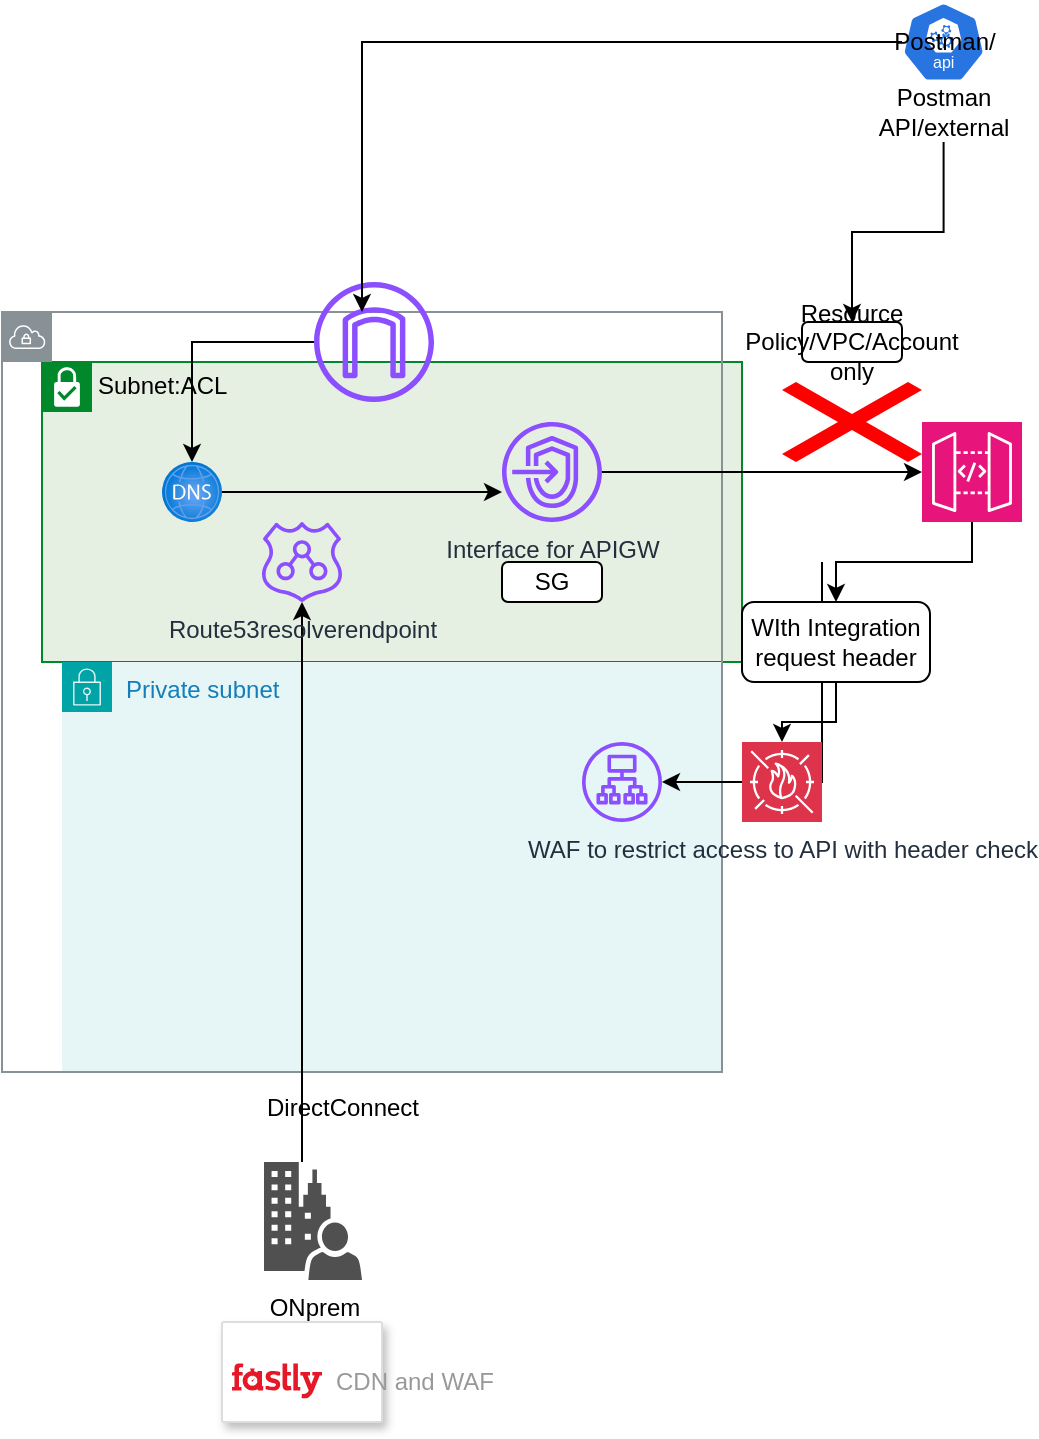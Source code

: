 <mxfile version="24.0.0" type="github">
  <diagram name="Page-1" id="oiOR5DFxFL_I0Y_yu_aG">
    <mxGraphModel dx="1434" dy="822" grid="1" gridSize="10" guides="1" tooltips="1" connect="1" arrows="1" fold="1" page="1" pageScale="1" pageWidth="850" pageHeight="1100" math="0" shadow="0">
      <root>
        <mxCell id="0" />
        <mxCell id="1" parent="0" />
        <mxCell id="j7-mjfQlk6cvLGT77Xdr-10" value="Subnet:ACL" style="shape=mxgraph.ibm.box;prType=subnet;fontStyle=0;verticalAlign=top;align=left;spacingLeft=32;spacingTop=4;fillColor=#E6F0E2;rounded=0;whiteSpace=wrap;html=1;strokeColor=#00882B;strokeWidth=1;dashed=0;container=1;spacing=-4;collapsible=0;expand=0;recursiveResize=0;" parent="1" vertex="1">
          <mxGeometry x="290" y="320" width="350" height="150" as="geometry" />
        </mxCell>
        <mxCell id="j7-mjfQlk6cvLGT77Xdr-1" value="" style="strokeColor=#dddddd;shadow=1;strokeWidth=1;rounded=1;absoluteArcSize=1;arcSize=2;" parent="1" vertex="1">
          <mxGeometry x="380" y="800" width="80" height="50" as="geometry" />
        </mxCell>
        <mxCell id="j7-mjfQlk6cvLGT77Xdr-2" value="CDN and WAF" style="sketch=0;dashed=0;connectable=0;html=1;fillColor=#5184F3;strokeColor=none;shape=mxgraph.gcp2.fastly;part=1;labelPosition=right;verticalLabelPosition=middle;align=left;verticalAlign=middle;spacingLeft=5;fontColor=#999999;fontSize=12;" parent="j7-mjfQlk6cvLGT77Xdr-1" vertex="1">
          <mxGeometry width="45" height="17.55" relative="1" as="geometry">
            <mxPoint x="5" y="20.725" as="offset" />
          </mxGeometry>
        </mxCell>
        <mxCell id="k5Yn_Lyv47xPK6Ujf8SP-10" style="edgeStyle=orthogonalEdgeStyle;rounded=0;orthogonalLoop=1;jettySize=auto;html=1;entryX=0.5;entryY=0;entryDx=0;entryDy=0;" edge="1" parent="1" source="j7-mjfQlk6cvLGT77Xdr-3" target="k5Yn_Lyv47xPK6Ujf8SP-8">
          <mxGeometry relative="1" as="geometry" />
        </mxCell>
        <mxCell id="j7-mjfQlk6cvLGT77Xdr-3" value="" style="sketch=0;points=[[0,0,0],[0.25,0,0],[0.5,0,0],[0.75,0,0],[1,0,0],[0,1,0],[0.25,1,0],[0.5,1,0],[0.75,1,0],[1,1,0],[0,0.25,0],[0,0.5,0],[0,0.75,0],[1,0.25,0],[1,0.5,0],[1,0.75,0]];outlineConnect=0;fontColor=#232F3E;fillColor=#E7157B;strokeColor=#ffffff;dashed=0;verticalLabelPosition=bottom;verticalAlign=top;align=center;html=1;fontSize=12;fontStyle=0;aspect=fixed;shape=mxgraph.aws4.resourceIcon;resIcon=mxgraph.aws4.api_gateway;" parent="1" vertex="1">
          <mxGeometry x="730" y="350" width="50" height="50" as="geometry" />
        </mxCell>
        <mxCell id="j7-mjfQlk6cvLGT77Xdr-9" value="Private subnet" style="points=[[0,0],[0.25,0],[0.5,0],[0.75,0],[1,0],[1,0.25],[1,0.5],[1,0.75],[1,1],[0.75,1],[0.5,1],[0.25,1],[0,1],[0,0.75],[0,0.5],[0,0.25]];outlineConnect=0;gradientColor=none;html=1;whiteSpace=wrap;fontSize=12;fontStyle=0;container=1;pointerEvents=0;collapsible=0;recursiveResize=0;shape=mxgraph.aws4.group;grIcon=mxgraph.aws4.group_security_group;grStroke=0;strokeColor=#00A4A6;fillColor=#E6F6F7;verticalAlign=top;align=left;spacingLeft=30;fontColor=#147EBA;dashed=0;" parent="1" vertex="1">
          <mxGeometry x="300" y="470" width="330" height="205" as="geometry" />
        </mxCell>
        <mxCell id="j7-mjfQlk6cvLGT77Xdr-8" value="" style="sketch=0;outlineConnect=0;gradientColor=none;html=1;whiteSpace=wrap;fontSize=12;fontStyle=0;shape=mxgraph.aws4.group;grIcon=mxgraph.aws4.group_vpc;strokeColor=#879196;fillColor=none;verticalAlign=top;align=left;spacingLeft=30;fontColor=#879196;dashed=0;" parent="j7-mjfQlk6cvLGT77Xdr-9" vertex="1">
          <mxGeometry x="-30" y="-175" width="360" height="380" as="geometry" />
        </mxCell>
        <mxCell id="j7-mjfQlk6cvLGT77Xdr-12" style="edgeStyle=orthogonalEdgeStyle;rounded=0;orthogonalLoop=1;jettySize=auto;html=1;" parent="j7-mjfQlk6cvLGT77Xdr-9" source="j7-mjfQlk6cvLGT77Xdr-11" edge="1">
          <mxGeometry relative="1" as="geometry">
            <mxPoint x="430" y="-95" as="targetPoint" />
          </mxGeometry>
        </mxCell>
        <mxCell id="j7-mjfQlk6cvLGT77Xdr-11" value="Interface for APIGW" style="sketch=0;outlineConnect=0;fontColor=#232F3E;gradientColor=none;fillColor=#8C4FFF;strokeColor=none;dashed=0;verticalLabelPosition=bottom;verticalAlign=top;align=center;html=1;fontSize=12;fontStyle=0;aspect=fixed;pointerEvents=1;shape=mxgraph.aws4.endpoints;" parent="j7-mjfQlk6cvLGT77Xdr-9" vertex="1">
          <mxGeometry x="220" y="-120" width="50" height="50" as="geometry" />
        </mxCell>
        <mxCell id="j7-mjfQlk6cvLGT77Xdr-14" value="" style="sketch=0;outlineConnect=0;fontColor=#232F3E;gradientColor=none;fillColor=#8C4FFF;strokeColor=none;dashed=0;verticalLabelPosition=bottom;verticalAlign=top;align=center;html=1;fontSize=12;fontStyle=0;aspect=fixed;pointerEvents=1;shape=mxgraph.aws4.internet_gateway;" parent="j7-mjfQlk6cvLGT77Xdr-9" vertex="1">
          <mxGeometry x="126" y="-190" width="60" height="60" as="geometry" />
        </mxCell>
        <mxCell id="j7-mjfQlk6cvLGT77Xdr-21" value="SG" style="rounded=1;whiteSpace=wrap;html=1;" parent="j7-mjfQlk6cvLGT77Xdr-9" vertex="1">
          <mxGeometry x="220" y="-50" width="50" height="20" as="geometry" />
        </mxCell>
        <mxCell id="k5Yn_Lyv47xPK6Ujf8SP-1" value="" style="sketch=0;outlineConnect=0;fontColor=#232F3E;gradientColor=none;fillColor=#8C4FFF;strokeColor=none;dashed=0;verticalLabelPosition=bottom;verticalAlign=top;align=center;html=1;fontSize=12;fontStyle=0;aspect=fixed;pointerEvents=1;shape=mxgraph.aws4.application_load_balancer;" vertex="1" parent="j7-mjfQlk6cvLGT77Xdr-9">
          <mxGeometry x="260" y="40" width="40" height="40" as="geometry" />
        </mxCell>
        <mxCell id="j7-mjfQlk6cvLGT77Xdr-18" style="edgeStyle=orthogonalEdgeStyle;rounded=0;orthogonalLoop=1;jettySize=auto;html=1;" parent="1" source="j7-mjfQlk6cvLGT77Xdr-15" target="j7-mjfQlk6cvLGT77Xdr-8" edge="1">
          <mxGeometry relative="1" as="geometry" />
        </mxCell>
        <mxCell id="j7-mjfQlk6cvLGT77Xdr-15" value="Postman/" style="aspect=fixed;sketch=0;html=1;dashed=0;whitespace=wrap;fillColor=#2875E2;strokeColor=#ffffff;points=[[0.005,0.63,0],[0.1,0.2,0],[0.9,0.2,0],[0.5,0,0],[0.995,0.63,0],[0.72,0.99,0],[0.5,1,0],[0.28,0.99,0]];shape=mxgraph.kubernetes.icon2;kubernetesLabel=1;prIcon=api" parent="1" vertex="1">
          <mxGeometry x="720" y="140" width="41.67" height="40" as="geometry" />
        </mxCell>
        <mxCell id="k5Yn_Lyv47xPK6Ujf8SP-12" style="edgeStyle=orthogonalEdgeStyle;rounded=0;orthogonalLoop=1;jettySize=auto;html=1;" edge="1" parent="1" source="j7-mjfQlk6cvLGT77Xdr-16" target="j7-mjfQlk6cvLGT77Xdr-22">
          <mxGeometry relative="1" as="geometry" />
        </mxCell>
        <mxCell id="j7-mjfQlk6cvLGT77Xdr-16" value="Postman API/external" style="text;html=1;align=center;verticalAlign=middle;whiteSpace=wrap;rounded=0;" parent="1" vertex="1">
          <mxGeometry x="710.84" y="180" width="60" height="30" as="geometry" />
        </mxCell>
        <mxCell id="j7-mjfQlk6cvLGT77Xdr-20" style="edgeStyle=orthogonalEdgeStyle;rounded=0;orthogonalLoop=1;jettySize=auto;html=1;" parent="1" source="j7-mjfQlk6cvLGT77Xdr-17" target="j7-mjfQlk6cvLGT77Xdr-11" edge="1">
          <mxGeometry relative="1" as="geometry">
            <Array as="points">
              <mxPoint x="490" y="385" />
              <mxPoint x="490" y="385" />
            </Array>
          </mxGeometry>
        </mxCell>
        <mxCell id="j7-mjfQlk6cvLGT77Xdr-17" value="" style="image;aspect=fixed;html=1;points=[];align=center;fontSize=12;image=img/lib/azure2/networking/DNS_Zones.svg;" parent="1" vertex="1">
          <mxGeometry x="350" y="370" width="30" height="30" as="geometry" />
        </mxCell>
        <mxCell id="j7-mjfQlk6cvLGT77Xdr-19" style="edgeStyle=orthogonalEdgeStyle;rounded=0;orthogonalLoop=1;jettySize=auto;html=1;" parent="1" source="j7-mjfQlk6cvLGT77Xdr-14" target="j7-mjfQlk6cvLGT77Xdr-17" edge="1">
          <mxGeometry relative="1" as="geometry" />
        </mxCell>
        <mxCell id="k5Yn_Lyv47xPK6Ujf8SP-2" style="edgeStyle=orthogonalEdgeStyle;rounded=0;orthogonalLoop=1;jettySize=auto;html=1;" edge="1" parent="1" source="k5Yn_Lyv47xPK6Ujf8SP-3" target="k5Yn_Lyv47xPK6Ujf8SP-1">
          <mxGeometry relative="1" as="geometry">
            <Array as="points">
              <mxPoint x="680" y="420" />
              <mxPoint x="680" y="530" />
            </Array>
          </mxGeometry>
        </mxCell>
        <mxCell id="j7-mjfQlk6cvLGT77Xdr-22" value="Resource Policy/VPC/Account only" style="rounded=1;whiteSpace=wrap;html=1;" parent="1" vertex="1">
          <mxGeometry x="670" y="300" width="50" height="20" as="geometry" />
        </mxCell>
        <mxCell id="j7-mjfQlk6cvLGT77Xdr-25" style="edgeStyle=orthogonalEdgeStyle;rounded=0;orthogonalLoop=1;jettySize=auto;html=1;" parent="1" source="j7-mjfQlk6cvLGT77Xdr-23" target="j7-mjfQlk6cvLGT77Xdr-24" edge="1">
          <mxGeometry relative="1" as="geometry">
            <Array as="points">
              <mxPoint x="420" y="660" />
              <mxPoint x="420" y="660" />
            </Array>
          </mxGeometry>
        </mxCell>
        <mxCell id="j7-mjfQlk6cvLGT77Xdr-23" value="ONprem" style="sketch=0;pointerEvents=1;shadow=0;dashed=0;html=1;strokeColor=none;fillColor=#505050;labelPosition=center;verticalLabelPosition=bottom;verticalAlign=top;outlineConnect=0;align=center;shape=mxgraph.office.users.on_premises_user;" parent="1" vertex="1">
          <mxGeometry x="401" y="720" width="49" height="59" as="geometry" />
        </mxCell>
        <mxCell id="j7-mjfQlk6cvLGT77Xdr-24" value="Route53resolverendpoint" style="sketch=0;outlineConnect=0;fontColor=#232F3E;gradientColor=none;fillColor=#8C4FFF;strokeColor=none;dashed=0;verticalLabelPosition=bottom;verticalAlign=top;align=center;html=1;fontSize=12;fontStyle=0;aspect=fixed;pointerEvents=1;shape=mxgraph.aws4.route_53_resolver;" parent="1" vertex="1">
          <mxGeometry x="400" y="400" width="40" height="40" as="geometry" />
        </mxCell>
        <mxCell id="j7-mjfQlk6cvLGT77Xdr-26" value="DirectConnect" style="text;html=1;align=center;verticalAlign=middle;resizable=0;points=[];autosize=1;strokeColor=none;fillColor=none;" parent="1" vertex="1">
          <mxGeometry x="390" y="678" width="100" height="30" as="geometry" />
        </mxCell>
        <mxCell id="k5Yn_Lyv47xPK6Ujf8SP-3" value="WAF to restrict access to API with header check" style="sketch=0;points=[[0,0,0],[0.25,0,0],[0.5,0,0],[0.75,0,0],[1,0,0],[0,1,0],[0.25,1,0],[0.5,1,0],[0.75,1,0],[1,1,0],[0,0.25,0],[0,0.5,0],[0,0.75,0],[1,0.25,0],[1,0.5,0],[1,0.75,0]];outlineConnect=0;fontColor=#232F3E;fillColor=#DD344C;strokeColor=#ffffff;dashed=0;verticalLabelPosition=bottom;verticalAlign=top;align=center;html=1;fontSize=12;fontStyle=0;aspect=fixed;shape=mxgraph.aws4.resourceIcon;resIcon=mxgraph.aws4.waf;" vertex="1" parent="1">
          <mxGeometry x="640" y="510" width="40" height="40" as="geometry" />
        </mxCell>
        <mxCell id="k5Yn_Lyv47xPK6Ujf8SP-11" value="" style="edgeStyle=orthogonalEdgeStyle;rounded=0;orthogonalLoop=1;jettySize=auto;html=1;" edge="1" parent="1" source="k5Yn_Lyv47xPK6Ujf8SP-8" target="k5Yn_Lyv47xPK6Ujf8SP-3">
          <mxGeometry relative="1" as="geometry" />
        </mxCell>
        <mxCell id="k5Yn_Lyv47xPK6Ujf8SP-8" value="WIth Integration request header" style="rounded=1;whiteSpace=wrap;html=1;" vertex="1" parent="1">
          <mxGeometry x="640" y="440" width="94" height="40" as="geometry" />
        </mxCell>
        <mxCell id="k5Yn_Lyv47xPK6Ujf8SP-9" value="" style="shape=mxgraph.mockup.markup.redX;fillColor=#ff0000;html=1;shadow=0;whiteSpace=wrap;strokeColor=none;" vertex="1" parent="1">
          <mxGeometry x="660" y="330" width="70" height="40" as="geometry" />
        </mxCell>
      </root>
    </mxGraphModel>
  </diagram>
</mxfile>
